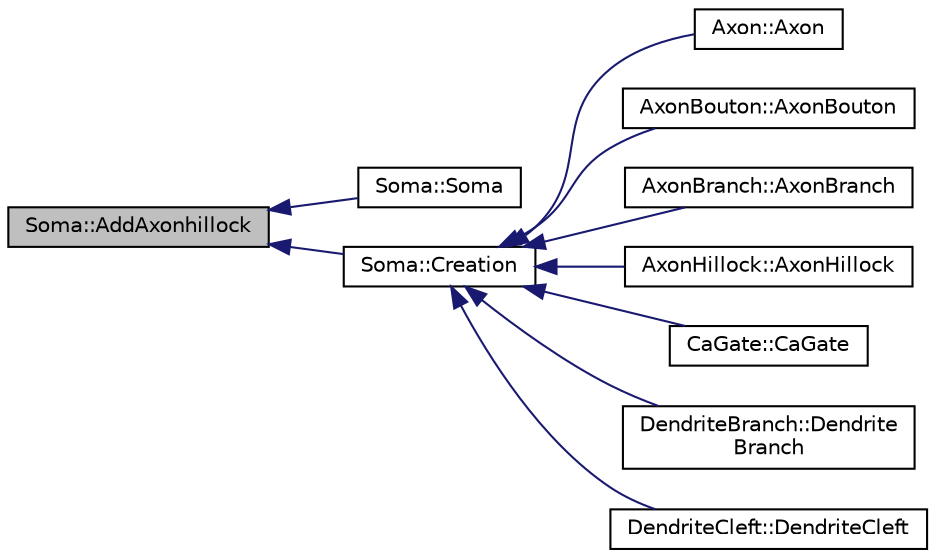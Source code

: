 digraph "Soma::AddAxonhillock"
{
  edge [fontname="Helvetica",fontsize="10",labelfontname="Helvetica",labelfontsize="10"];
  node [fontname="Helvetica",fontsize="10",shape=record];
  rankdir="LR";
  Node1 [label="Soma::AddAxonhillock",height=0.2,width=0.4,color="black", fillcolor="grey75", style="filled", fontcolor="black"];
  Node1 -> Node2 [dir="back",color="midnightblue",fontsize="10",style="solid"];
  Node2 [label="Soma::Soma",height=0.2,width=0.4,color="black", fillcolor="white", style="filled",URL="$class_soma.html#abf1a925c638f16f4296654c9339b26e5"];
  Node1 -> Node3 [dir="back",color="midnightblue",fontsize="10",style="solid"];
  Node3 [label="Soma::Creation",height=0.2,width=0.4,color="black", fillcolor="white", style="filled",URL="$class_soma.html#afd5c75adc7733a8b5164619da74fc278"];
  Node3 -> Node4 [dir="back",color="midnightblue",fontsize="10",style="solid"];
  Node4 [label="Axon::Axon",height=0.2,width=0.4,color="black", fillcolor="white", style="filled",URL="$class_axon.html#aa5f4519076728bcf0e5681f0c92ad690"];
  Node3 -> Node5 [dir="back",color="midnightblue",fontsize="10",style="solid"];
  Node5 [label="AxonBouton::AxonBouton",height=0.2,width=0.4,color="black", fillcolor="white", style="filled",URL="$class_axon_bouton.html#a31617a58dbae83f84593082d0f642141"];
  Node3 -> Node6 [dir="back",color="midnightblue",fontsize="10",style="solid"];
  Node6 [label="AxonBranch::AxonBranch",height=0.2,width=0.4,color="black", fillcolor="white", style="filled",URL="$class_axon_branch.html#ad1bbea0330d04b38b2402eb1be3a2c04"];
  Node3 -> Node7 [dir="back",color="midnightblue",fontsize="10",style="solid"];
  Node7 [label="AxonHillock::AxonHillock",height=0.2,width=0.4,color="black", fillcolor="white", style="filled",URL="$class_axon_hillock.html#aa3766d5b79ed430e027b3d217f8129ff"];
  Node3 -> Node8 [dir="back",color="midnightblue",fontsize="10",style="solid"];
  Node8 [label="CaGate::CaGate",height=0.2,width=0.4,color="black", fillcolor="white", style="filled",URL="$class_ca_gate.html#add0e99f6339329833af2f868991e24ea"];
  Node3 -> Node9 [dir="back",color="midnightblue",fontsize="10",style="solid"];
  Node9 [label="DendriteBranch::Dendrite\lBranch",height=0.2,width=0.4,color="black", fillcolor="white", style="filled",URL="$class_dendrite_branch.html#aa46228f32f99619cdc7a66e6c383c663"];
  Node3 -> Node10 [dir="back",color="midnightblue",fontsize="10",style="solid"];
  Node10 [label="DendriteCleft::DendriteCleft",height=0.2,width=0.4,color="black", fillcolor="white", style="filled",URL="$class_dendrite_cleft.html#ac64be0282c1fa9f140baf94386e3fbc1"];
}
